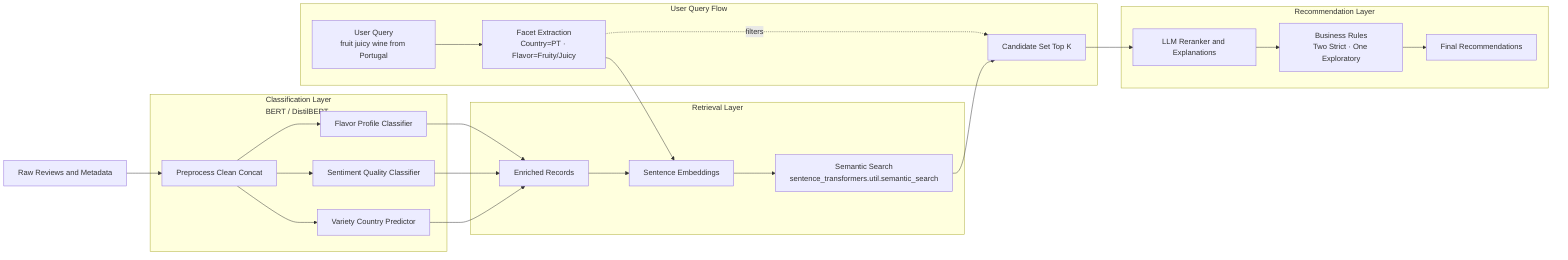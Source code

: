 flowchart LR
A[Raw Reviews and Metadata] --> B[Preprocess Clean Concat]

subgraph CL [Classification Layer\nBERT / DistilBERT]
    B --> C1[Flavor Profile Classifier]
    B --> C2[Sentiment Quality Classifier]
    B --> C3[Variety Country Predictor]
end

C1 --> D[Enriched Records]
C2 --> D
C3 --> D

subgraph RET [Retrieval Layer]
    D --> E[Sentence Embeddings]
    E --> F[Semantic Search\nsentence_transformers.util.semantic_search]
end

subgraph UQF [User Query Flow]
    Q[User Query\nfruit juicy wine from Portugal] --> Q1[Facet Extraction\nCountry=PT · Flavor=Fruity/Juicy]
    Q1 --> E
    Q1 -. filters .-> K
end

subgraph REC [Recommendation Layer]
    F --> K[Candidate Set Top K]
    K --> L[LLM Reranker and Explanations]
    L --> M[Business Rules\nTwo Strict · One Exploratory]
    M --> N[Final Recommendations]
end